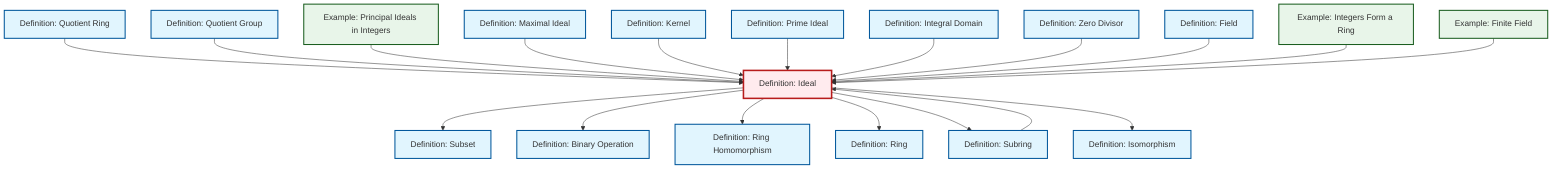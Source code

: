 graph TD
    classDef definition fill:#e1f5fe,stroke:#01579b,stroke-width:2px
    classDef theorem fill:#f3e5f5,stroke:#4a148c,stroke-width:2px
    classDef axiom fill:#fff3e0,stroke:#e65100,stroke-width:2px
    classDef example fill:#e8f5e9,stroke:#1b5e20,stroke-width:2px
    classDef current fill:#ffebee,stroke:#b71c1c,stroke-width:3px
    def-quotient-group["Definition: Quotient Group"]:::definition
    def-binary-operation["Definition: Binary Operation"]:::definition
    def-isomorphism["Definition: Isomorphism"]:::definition
    def-subring["Definition: Subring"]:::definition
    def-maximal-ideal["Definition: Maximal Ideal"]:::definition
    def-integral-domain["Definition: Integral Domain"]:::definition
    def-ring-homomorphism["Definition: Ring Homomorphism"]:::definition
    def-subset["Definition: Subset"]:::definition
    def-prime-ideal["Definition: Prime Ideal"]:::definition
    def-ideal["Definition: Ideal"]:::definition
    def-ring["Definition: Ring"]:::definition
    def-zero-divisor["Definition: Zero Divisor"]:::definition
    ex-principal-ideal["Example: Principal Ideals in Integers"]:::example
    def-quotient-ring["Definition: Quotient Ring"]:::definition
    ex-finite-field["Example: Finite Field"]:::example
    def-field["Definition: Field"]:::definition
    def-kernel["Definition: Kernel"]:::definition
    ex-integers-ring["Example: Integers Form a Ring"]:::example
    def-ideal --> def-subset
    def-quotient-ring --> def-ideal
    def-quotient-group --> def-ideal
    def-ideal --> def-binary-operation
    def-ideal --> def-ring-homomorphism
    ex-principal-ideal --> def-ideal
    def-maximal-ideal --> def-ideal
    def-kernel --> def-ideal
    def-prime-ideal --> def-ideal
    def-integral-domain --> def-ideal
    def-zero-divisor --> def-ideal
    def-subring --> def-ideal
    def-field --> def-ideal
    ex-integers-ring --> def-ideal
    ex-finite-field --> def-ideal
    def-ideal --> def-ring
    def-ideal --> def-subring
    def-ideal --> def-isomorphism
    class def-ideal current